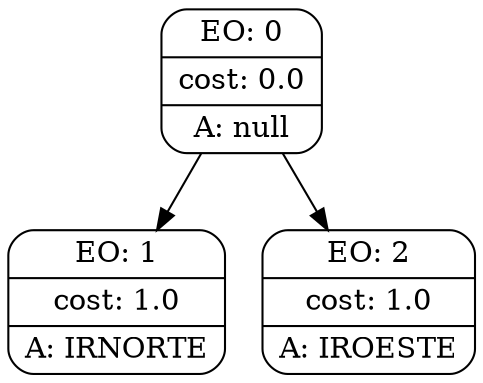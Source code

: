 digraph g {
node [shape = Mrecord];
nodo0[label="{EO: 0|cost: 0.0|A: null}"]
nodo1[label="{EO: 1|cost: 1.0|A: IRNORTE}"]

nodo0 -> nodo1;
nodo2[label="{EO: 2|cost: 1.0|A: IROESTE}"]

nodo0 -> nodo2;


}